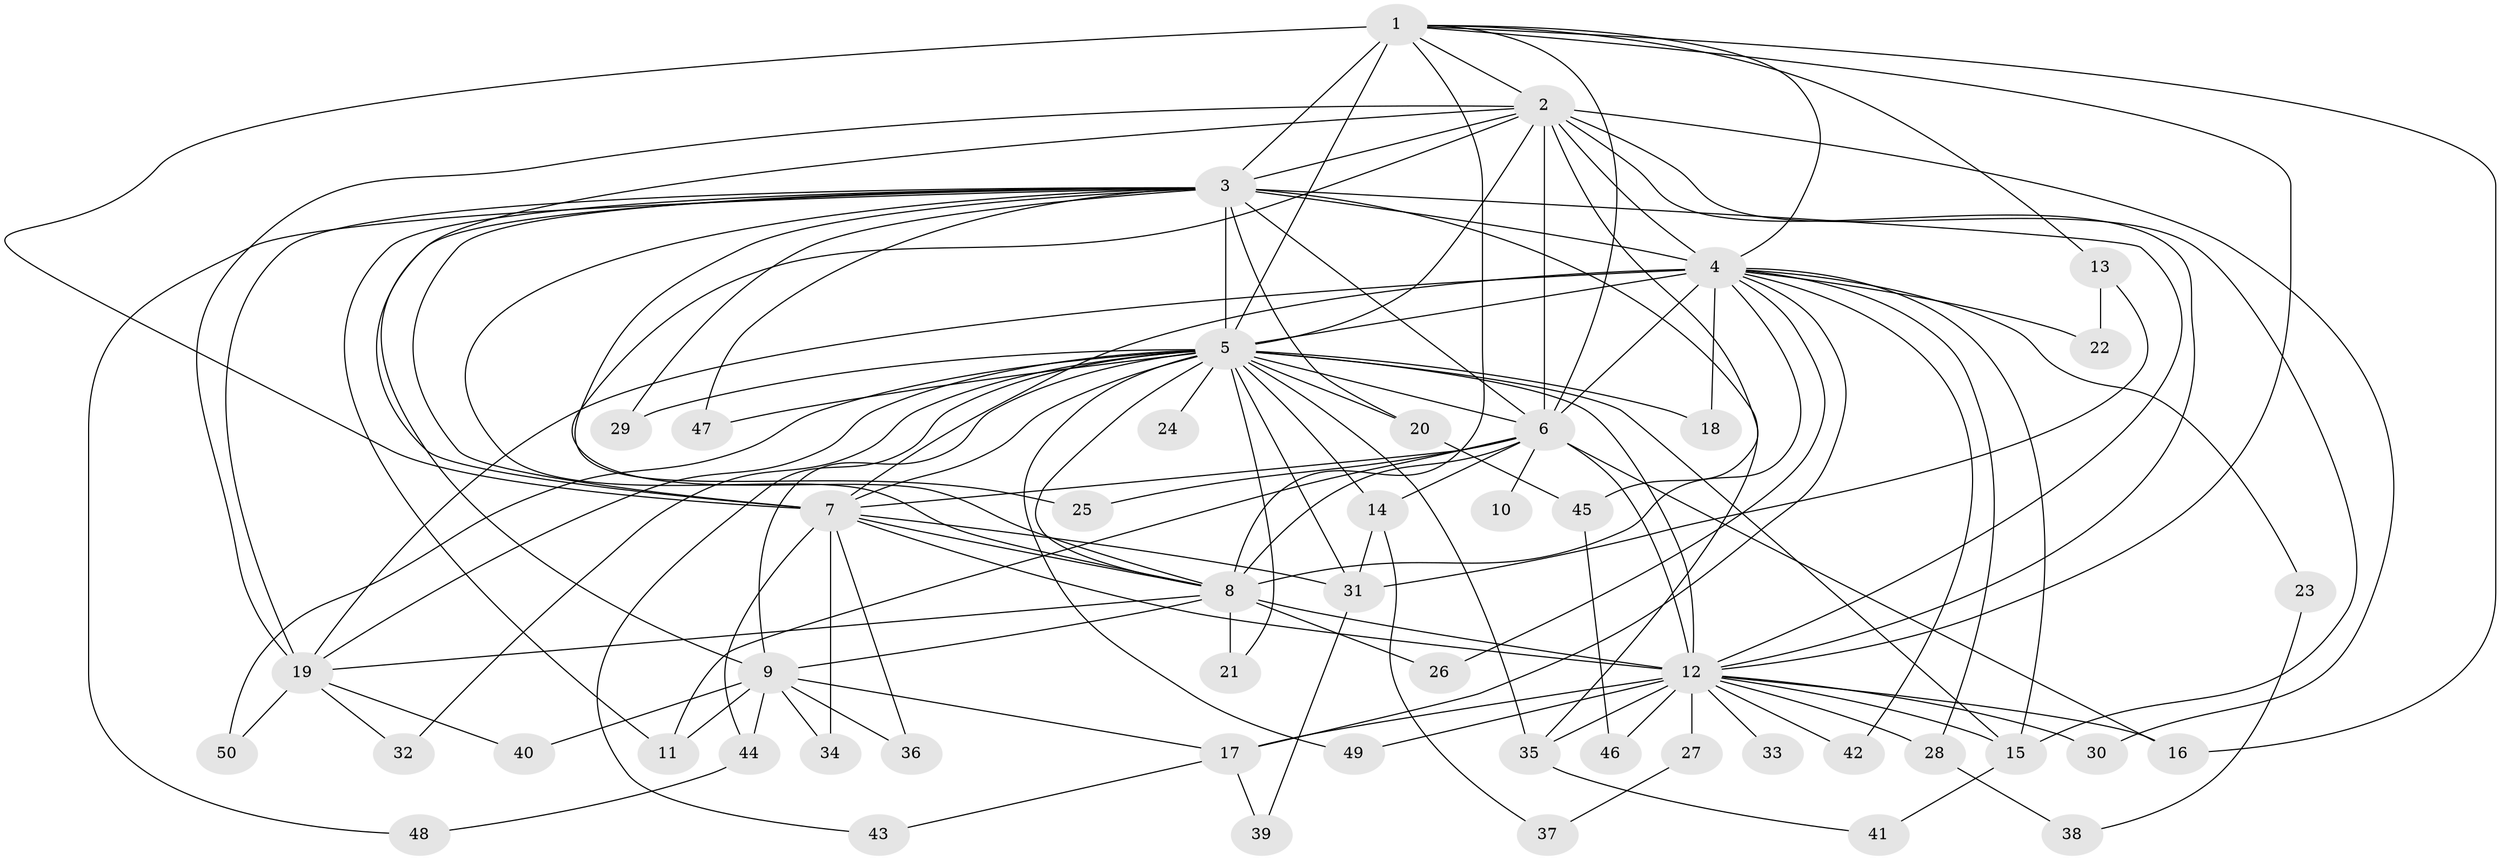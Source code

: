 // original degree distribution, {19: 0.010101010101010102, 16: 0.010101010101010102, 15: 0.010101010101010102, 18: 0.010101010101010102, 20: 0.020202020202020204, 22: 0.020202020202020204, 17: 0.010101010101010102, 36: 0.010101010101010102, 4: 0.1111111111111111, 2: 0.5656565656565656, 3: 0.16161616161616163, 6: 0.020202020202020204, 8: 0.010101010101010102, 5: 0.020202020202020204, 7: 0.010101010101010102}
// Generated by graph-tools (version 1.1) at 2025/49/03/04/25 22:49:35]
// undirected, 50 vertices, 123 edges
graph export_dot {
  node [color=gray90,style=filled];
  1;
  2;
  3;
  4;
  5;
  6;
  7;
  8;
  9;
  10;
  11;
  12;
  13;
  14;
  15;
  16;
  17;
  18;
  19;
  20;
  21;
  22;
  23;
  24;
  25;
  26;
  27;
  28;
  29;
  30;
  31;
  32;
  33;
  34;
  35;
  36;
  37;
  38;
  39;
  40;
  41;
  42;
  43;
  44;
  45;
  46;
  47;
  48;
  49;
  50;
  1 -- 2 [weight=2.0];
  1 -- 3 [weight=4.0];
  1 -- 4 [weight=2.0];
  1 -- 5 [weight=12.0];
  1 -- 6 [weight=2.0];
  1 -- 7 [weight=2.0];
  1 -- 8 [weight=3.0];
  1 -- 12 [weight=3.0];
  1 -- 13 [weight=1.0];
  1 -- 16 [weight=1.0];
  2 -- 3 [weight=2.0];
  2 -- 4 [weight=2.0];
  2 -- 5 [weight=1.0];
  2 -- 6 [weight=1.0];
  2 -- 7 [weight=1.0];
  2 -- 8 [weight=1.0];
  2 -- 12 [weight=1.0];
  2 -- 15 [weight=1.0];
  2 -- 19 [weight=1.0];
  2 -- 30 [weight=1.0];
  2 -- 45 [weight=1.0];
  3 -- 4 [weight=3.0];
  3 -- 5 [weight=4.0];
  3 -- 6 [weight=3.0];
  3 -- 7 [weight=2.0];
  3 -- 8 [weight=2.0];
  3 -- 9 [weight=1.0];
  3 -- 11 [weight=2.0];
  3 -- 12 [weight=1.0];
  3 -- 19 [weight=1.0];
  3 -- 20 [weight=1.0];
  3 -- 25 [weight=1.0];
  3 -- 29 [weight=1.0];
  3 -- 35 [weight=1.0];
  3 -- 47 [weight=1.0];
  3 -- 48 [weight=1.0];
  4 -- 5 [weight=1.0];
  4 -- 6 [weight=1.0];
  4 -- 7 [weight=1.0];
  4 -- 8 [weight=1.0];
  4 -- 15 [weight=1.0];
  4 -- 17 [weight=1.0];
  4 -- 18 [weight=1.0];
  4 -- 19 [weight=2.0];
  4 -- 22 [weight=1.0];
  4 -- 23 [weight=1.0];
  4 -- 26 [weight=1.0];
  4 -- 28 [weight=1.0];
  4 -- 42 [weight=1.0];
  5 -- 6 [weight=3.0];
  5 -- 7 [weight=1.0];
  5 -- 8 [weight=1.0];
  5 -- 9 [weight=1.0];
  5 -- 12 [weight=1.0];
  5 -- 14 [weight=1.0];
  5 -- 15 [weight=1.0];
  5 -- 18 [weight=1.0];
  5 -- 19 [weight=1.0];
  5 -- 20 [weight=1.0];
  5 -- 21 [weight=2.0];
  5 -- 24 [weight=1.0];
  5 -- 29 [weight=1.0];
  5 -- 31 [weight=1.0];
  5 -- 32 [weight=1.0];
  5 -- 35 [weight=1.0];
  5 -- 43 [weight=1.0];
  5 -- 47 [weight=1.0];
  5 -- 49 [weight=1.0];
  5 -- 50 [weight=1.0];
  6 -- 7 [weight=2.0];
  6 -- 8 [weight=1.0];
  6 -- 10 [weight=1.0];
  6 -- 11 [weight=1.0];
  6 -- 12 [weight=1.0];
  6 -- 14 [weight=1.0];
  6 -- 16 [weight=1.0];
  6 -- 25 [weight=1.0];
  7 -- 8 [weight=2.0];
  7 -- 12 [weight=3.0];
  7 -- 31 [weight=1.0];
  7 -- 34 [weight=1.0];
  7 -- 36 [weight=1.0];
  7 -- 44 [weight=1.0];
  8 -- 9 [weight=1.0];
  8 -- 12 [weight=18.0];
  8 -- 19 [weight=1.0];
  8 -- 21 [weight=2.0];
  8 -- 26 [weight=2.0];
  9 -- 11 [weight=1.0];
  9 -- 17 [weight=1.0];
  9 -- 34 [weight=1.0];
  9 -- 36 [weight=1.0];
  9 -- 40 [weight=1.0];
  9 -- 44 [weight=1.0];
  12 -- 15 [weight=2.0];
  12 -- 16 [weight=2.0];
  12 -- 17 [weight=1.0];
  12 -- 27 [weight=2.0];
  12 -- 28 [weight=1.0];
  12 -- 30 [weight=1.0];
  12 -- 33 [weight=1.0];
  12 -- 35 [weight=1.0];
  12 -- 42 [weight=1.0];
  12 -- 46 [weight=1.0];
  12 -- 49 [weight=1.0];
  13 -- 22 [weight=1.0];
  13 -- 31 [weight=1.0];
  14 -- 31 [weight=1.0];
  14 -- 37 [weight=1.0];
  15 -- 41 [weight=1.0];
  17 -- 39 [weight=1.0];
  17 -- 43 [weight=1.0];
  19 -- 32 [weight=1.0];
  19 -- 40 [weight=1.0];
  19 -- 50 [weight=1.0];
  20 -- 45 [weight=1.0];
  23 -- 38 [weight=1.0];
  27 -- 37 [weight=1.0];
  28 -- 38 [weight=1.0];
  31 -- 39 [weight=1.0];
  35 -- 41 [weight=1.0];
  44 -- 48 [weight=1.0];
  45 -- 46 [weight=1.0];
}
